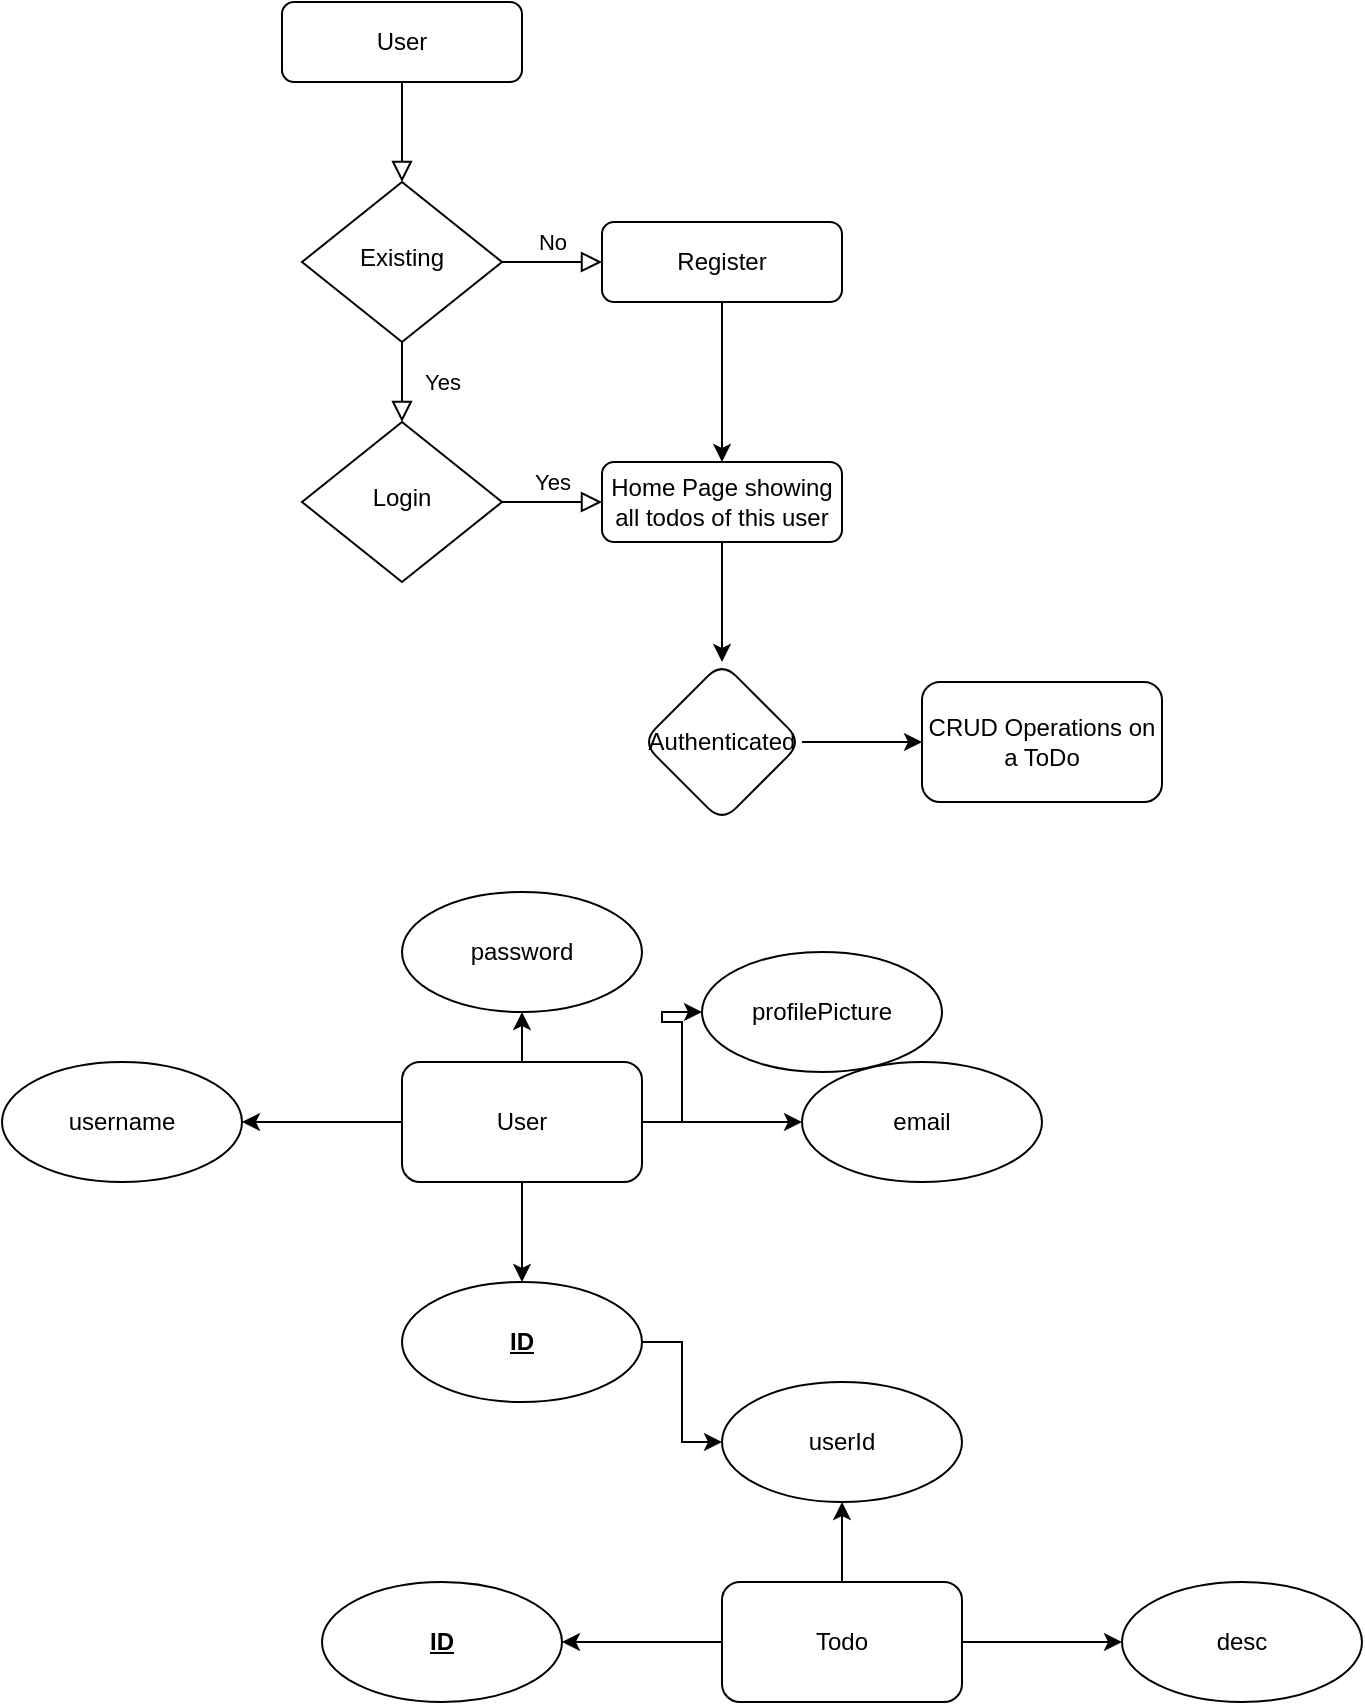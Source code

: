 <mxfile version="20.5.1" type="device"><diagram id="C5RBs43oDa-KdzZeNtuy" name="Page-1"><mxGraphModel dx="782" dy="428" grid="1" gridSize="10" guides="1" tooltips="1" connect="1" arrows="1" fold="1" page="1" pageScale="1" pageWidth="827" pageHeight="1169" math="0" shadow="0"><root><mxCell id="WIyWlLk6GJQsqaUBKTNV-0"/><mxCell id="WIyWlLk6GJQsqaUBKTNV-1" parent="WIyWlLk6GJQsqaUBKTNV-0"/><mxCell id="WIyWlLk6GJQsqaUBKTNV-2" value="" style="rounded=0;html=1;jettySize=auto;orthogonalLoop=1;fontSize=11;endArrow=block;endFill=0;endSize=8;strokeWidth=1;shadow=0;labelBackgroundColor=none;edgeStyle=orthogonalEdgeStyle;" parent="WIyWlLk6GJQsqaUBKTNV-1" source="WIyWlLk6GJQsqaUBKTNV-3" target="WIyWlLk6GJQsqaUBKTNV-6" edge="1"><mxGeometry relative="1" as="geometry"/></mxCell><mxCell id="WIyWlLk6GJQsqaUBKTNV-3" value="User" style="rounded=1;whiteSpace=wrap;html=1;fontSize=12;glass=0;strokeWidth=1;shadow=0;" parent="WIyWlLk6GJQsqaUBKTNV-1" vertex="1"><mxGeometry x="160" y="80" width="120" height="40" as="geometry"/></mxCell><mxCell id="WIyWlLk6GJQsqaUBKTNV-4" value="Yes" style="rounded=0;html=1;jettySize=auto;orthogonalLoop=1;fontSize=11;endArrow=block;endFill=0;endSize=8;strokeWidth=1;shadow=0;labelBackgroundColor=none;edgeStyle=orthogonalEdgeStyle;" parent="WIyWlLk6GJQsqaUBKTNV-1" source="WIyWlLk6GJQsqaUBKTNV-6" target="WIyWlLk6GJQsqaUBKTNV-10" edge="1"><mxGeometry y="20" relative="1" as="geometry"><mxPoint as="offset"/></mxGeometry></mxCell><mxCell id="WIyWlLk6GJQsqaUBKTNV-5" value="No" style="edgeStyle=orthogonalEdgeStyle;rounded=0;html=1;jettySize=auto;orthogonalLoop=1;fontSize=11;endArrow=block;endFill=0;endSize=8;strokeWidth=1;shadow=0;labelBackgroundColor=none;" parent="WIyWlLk6GJQsqaUBKTNV-1" source="WIyWlLk6GJQsqaUBKTNV-6" target="WIyWlLk6GJQsqaUBKTNV-7" edge="1"><mxGeometry y="10" relative="1" as="geometry"><mxPoint as="offset"/></mxGeometry></mxCell><mxCell id="WIyWlLk6GJQsqaUBKTNV-6" value="Existing" style="rhombus;whiteSpace=wrap;html=1;shadow=0;fontFamily=Helvetica;fontSize=12;align=center;strokeWidth=1;spacing=6;spacingTop=-4;" parent="WIyWlLk6GJQsqaUBKTNV-1" vertex="1"><mxGeometry x="170" y="170" width="100" height="80" as="geometry"/></mxCell><mxCell id="rKkJaI5uxuiSH65xhWbW-4" value="" style="edgeStyle=orthogonalEdgeStyle;rounded=0;orthogonalLoop=1;jettySize=auto;html=1;" edge="1" parent="WIyWlLk6GJQsqaUBKTNV-1" source="WIyWlLk6GJQsqaUBKTNV-7" target="WIyWlLk6GJQsqaUBKTNV-12"><mxGeometry relative="1" as="geometry"/></mxCell><mxCell id="WIyWlLk6GJQsqaUBKTNV-7" value="Register" style="rounded=1;whiteSpace=wrap;html=1;fontSize=12;glass=0;strokeWidth=1;shadow=0;" parent="WIyWlLk6GJQsqaUBKTNV-1" vertex="1"><mxGeometry x="320" y="190" width="120" height="40" as="geometry"/></mxCell><mxCell id="WIyWlLk6GJQsqaUBKTNV-9" value="Yes" style="edgeStyle=orthogonalEdgeStyle;rounded=0;html=1;jettySize=auto;orthogonalLoop=1;fontSize=11;endArrow=block;endFill=0;endSize=8;strokeWidth=1;shadow=0;labelBackgroundColor=none;" parent="WIyWlLk6GJQsqaUBKTNV-1" source="WIyWlLk6GJQsqaUBKTNV-10" target="WIyWlLk6GJQsqaUBKTNV-12" edge="1"><mxGeometry y="10" relative="1" as="geometry"><mxPoint as="offset"/></mxGeometry></mxCell><mxCell id="WIyWlLk6GJQsqaUBKTNV-10" value="Login" style="rhombus;whiteSpace=wrap;html=1;shadow=0;fontFamily=Helvetica;fontSize=12;align=center;strokeWidth=1;spacing=6;spacingTop=-4;" parent="WIyWlLk6GJQsqaUBKTNV-1" vertex="1"><mxGeometry x="170" y="290" width="100" height="80" as="geometry"/></mxCell><mxCell id="rKkJaI5uxuiSH65xhWbW-7" value="" style="edgeStyle=orthogonalEdgeStyle;rounded=0;orthogonalLoop=1;jettySize=auto;html=1;" edge="1" parent="WIyWlLk6GJQsqaUBKTNV-1" source="WIyWlLk6GJQsqaUBKTNV-12" target="rKkJaI5uxuiSH65xhWbW-6"><mxGeometry relative="1" as="geometry"/></mxCell><mxCell id="WIyWlLk6GJQsqaUBKTNV-12" value="Home Page showing all todos of this user" style="rounded=1;whiteSpace=wrap;html=1;fontSize=12;glass=0;strokeWidth=1;shadow=0;" parent="WIyWlLk6GJQsqaUBKTNV-1" vertex="1"><mxGeometry x="320" y="310" width="120" height="40" as="geometry"/></mxCell><object label="" Yes="" id="rKkJaI5uxuiSH65xhWbW-11"><mxCell style="edgeStyle=orthogonalEdgeStyle;rounded=0;orthogonalLoop=1;jettySize=auto;html=1;" edge="1" parent="WIyWlLk6GJQsqaUBKTNV-1" source="rKkJaI5uxuiSH65xhWbW-6"><mxGeometry relative="1" as="geometry"><mxPoint x="480" y="450" as="targetPoint"/></mxGeometry></mxCell></object><mxCell id="rKkJaI5uxuiSH65xhWbW-6" value="Authenticated" style="rhombus;whiteSpace=wrap;html=1;rounded=1;glass=0;strokeWidth=1;shadow=0;" vertex="1" parent="WIyWlLk6GJQsqaUBKTNV-1"><mxGeometry x="340" y="410" width="80" height="80" as="geometry"/></mxCell><mxCell id="rKkJaI5uxuiSH65xhWbW-12" value="CRUD Operations on a ToDo" style="rounded=1;whiteSpace=wrap;html=1;glass=0;strokeWidth=1;shadow=0;" vertex="1" parent="WIyWlLk6GJQsqaUBKTNV-1"><mxGeometry x="480" y="420" width="120" height="60" as="geometry"/></mxCell><mxCell id="rKkJaI5uxuiSH65xhWbW-15" value="" style="edgeStyle=orthogonalEdgeStyle;rounded=0;orthogonalLoop=1;jettySize=auto;html=1;" edge="1" parent="WIyWlLk6GJQsqaUBKTNV-1" source="rKkJaI5uxuiSH65xhWbW-13" target="rKkJaI5uxuiSH65xhWbW-14"><mxGeometry relative="1" as="geometry"><Array as="points"><mxPoint x="280" y="710"/><mxPoint x="280" y="710"/></Array></mxGeometry></mxCell><mxCell id="rKkJaI5uxuiSH65xhWbW-17" value="" style="edgeStyle=orthogonalEdgeStyle;rounded=0;orthogonalLoop=1;jettySize=auto;html=1;" edge="1" parent="WIyWlLk6GJQsqaUBKTNV-1" source="rKkJaI5uxuiSH65xhWbW-13" target="rKkJaI5uxuiSH65xhWbW-16"><mxGeometry relative="1" as="geometry"/></mxCell><mxCell id="rKkJaI5uxuiSH65xhWbW-19" value="" style="edgeStyle=orthogonalEdgeStyle;rounded=0;orthogonalLoop=1;jettySize=auto;html=1;" edge="1" parent="WIyWlLk6GJQsqaUBKTNV-1" source="rKkJaI5uxuiSH65xhWbW-13" target="rKkJaI5uxuiSH65xhWbW-18"><mxGeometry relative="1" as="geometry"/></mxCell><mxCell id="rKkJaI5uxuiSH65xhWbW-21" value="" style="edgeStyle=orthogonalEdgeStyle;rounded=0;orthogonalLoop=1;jettySize=auto;html=1;" edge="1" parent="WIyWlLk6GJQsqaUBKTNV-1" source="rKkJaI5uxuiSH65xhWbW-13" target="rKkJaI5uxuiSH65xhWbW-20"><mxGeometry relative="1" as="geometry"/></mxCell><mxCell id="rKkJaI5uxuiSH65xhWbW-23" value="" style="edgeStyle=orthogonalEdgeStyle;rounded=0;orthogonalLoop=1;jettySize=auto;html=1;" edge="1" parent="WIyWlLk6GJQsqaUBKTNV-1" source="rKkJaI5uxuiSH65xhWbW-13" target="rKkJaI5uxuiSH65xhWbW-22"><mxGeometry relative="1" as="geometry"/></mxCell><mxCell id="rKkJaI5uxuiSH65xhWbW-13" value="User" style="rounded=1;whiteSpace=wrap;html=1;" vertex="1" parent="WIyWlLk6GJQsqaUBKTNV-1"><mxGeometry x="220" y="610" width="120" height="60" as="geometry"/></mxCell><mxCell id="rKkJaI5uxuiSH65xhWbW-31" value="" style="edgeStyle=orthogonalEdgeStyle;rounded=0;orthogonalLoop=1;jettySize=auto;html=1;" edge="1" parent="WIyWlLk6GJQsqaUBKTNV-1" source="rKkJaI5uxuiSH65xhWbW-14" target="rKkJaI5uxuiSH65xhWbW-25"><mxGeometry relative="1" as="geometry"/></mxCell><mxCell id="rKkJaI5uxuiSH65xhWbW-14" value="&lt;u&gt;&lt;b&gt;ID&lt;/b&gt;&lt;/u&gt;" style="ellipse;whiteSpace=wrap;html=1;rounded=1;" vertex="1" parent="WIyWlLk6GJQsqaUBKTNV-1"><mxGeometry x="220" y="720" width="120" height="60" as="geometry"/></mxCell><mxCell id="rKkJaI5uxuiSH65xhWbW-16" value="username" style="ellipse;whiteSpace=wrap;html=1;rounded=1;" vertex="1" parent="WIyWlLk6GJQsqaUBKTNV-1"><mxGeometry x="20" y="610" width="120" height="60" as="geometry"/></mxCell><mxCell id="rKkJaI5uxuiSH65xhWbW-18" value="password" style="ellipse;whiteSpace=wrap;html=1;rounded=1;" vertex="1" parent="WIyWlLk6GJQsqaUBKTNV-1"><mxGeometry x="220" y="525" width="120" height="60" as="geometry"/></mxCell><mxCell id="rKkJaI5uxuiSH65xhWbW-20" value="email" style="ellipse;whiteSpace=wrap;html=1;rounded=1;" vertex="1" parent="WIyWlLk6GJQsqaUBKTNV-1"><mxGeometry x="420" y="610" width="120" height="60" as="geometry"/></mxCell><mxCell id="rKkJaI5uxuiSH65xhWbW-22" value="profilePicture" style="ellipse;whiteSpace=wrap;html=1;rounded=1;" vertex="1" parent="WIyWlLk6GJQsqaUBKTNV-1"><mxGeometry x="370" y="555" width="120" height="60" as="geometry"/></mxCell><mxCell id="rKkJaI5uxuiSH65xhWbW-26" value="" style="edgeStyle=orthogonalEdgeStyle;rounded=0;orthogonalLoop=1;jettySize=auto;html=1;" edge="1" parent="WIyWlLk6GJQsqaUBKTNV-1" source="rKkJaI5uxuiSH65xhWbW-24" target="rKkJaI5uxuiSH65xhWbW-25"><mxGeometry relative="1" as="geometry"/></mxCell><mxCell id="rKkJaI5uxuiSH65xhWbW-28" value="" style="edgeStyle=orthogonalEdgeStyle;rounded=0;orthogonalLoop=1;jettySize=auto;html=1;" edge="1" parent="WIyWlLk6GJQsqaUBKTNV-1" source="rKkJaI5uxuiSH65xhWbW-24" target="rKkJaI5uxuiSH65xhWbW-27"><mxGeometry relative="1" as="geometry"/></mxCell><mxCell id="rKkJaI5uxuiSH65xhWbW-30" value="" style="edgeStyle=orthogonalEdgeStyle;rounded=0;orthogonalLoop=1;jettySize=auto;html=1;" edge="1" parent="WIyWlLk6GJQsqaUBKTNV-1" source="rKkJaI5uxuiSH65xhWbW-24" target="rKkJaI5uxuiSH65xhWbW-29"><mxGeometry relative="1" as="geometry"/></mxCell><mxCell id="rKkJaI5uxuiSH65xhWbW-24" value="Todo" style="rounded=1;whiteSpace=wrap;html=1;" vertex="1" parent="WIyWlLk6GJQsqaUBKTNV-1"><mxGeometry x="380" y="870" width="120" height="60" as="geometry"/></mxCell><mxCell id="rKkJaI5uxuiSH65xhWbW-25" value="userId" style="ellipse;whiteSpace=wrap;html=1;rounded=1;" vertex="1" parent="WIyWlLk6GJQsqaUBKTNV-1"><mxGeometry x="380" y="770" width="120" height="60" as="geometry"/></mxCell><mxCell id="rKkJaI5uxuiSH65xhWbW-27" value="&lt;b&gt;&lt;u&gt;ID&lt;/u&gt;&lt;/b&gt;" style="ellipse;whiteSpace=wrap;html=1;rounded=1;" vertex="1" parent="WIyWlLk6GJQsqaUBKTNV-1"><mxGeometry x="180" y="870" width="120" height="60" as="geometry"/></mxCell><mxCell id="rKkJaI5uxuiSH65xhWbW-29" value="desc" style="ellipse;whiteSpace=wrap;html=1;rounded=1;" vertex="1" parent="WIyWlLk6GJQsqaUBKTNV-1"><mxGeometry x="580" y="870" width="120" height="60" as="geometry"/></mxCell></root></mxGraphModel></diagram></mxfile>
